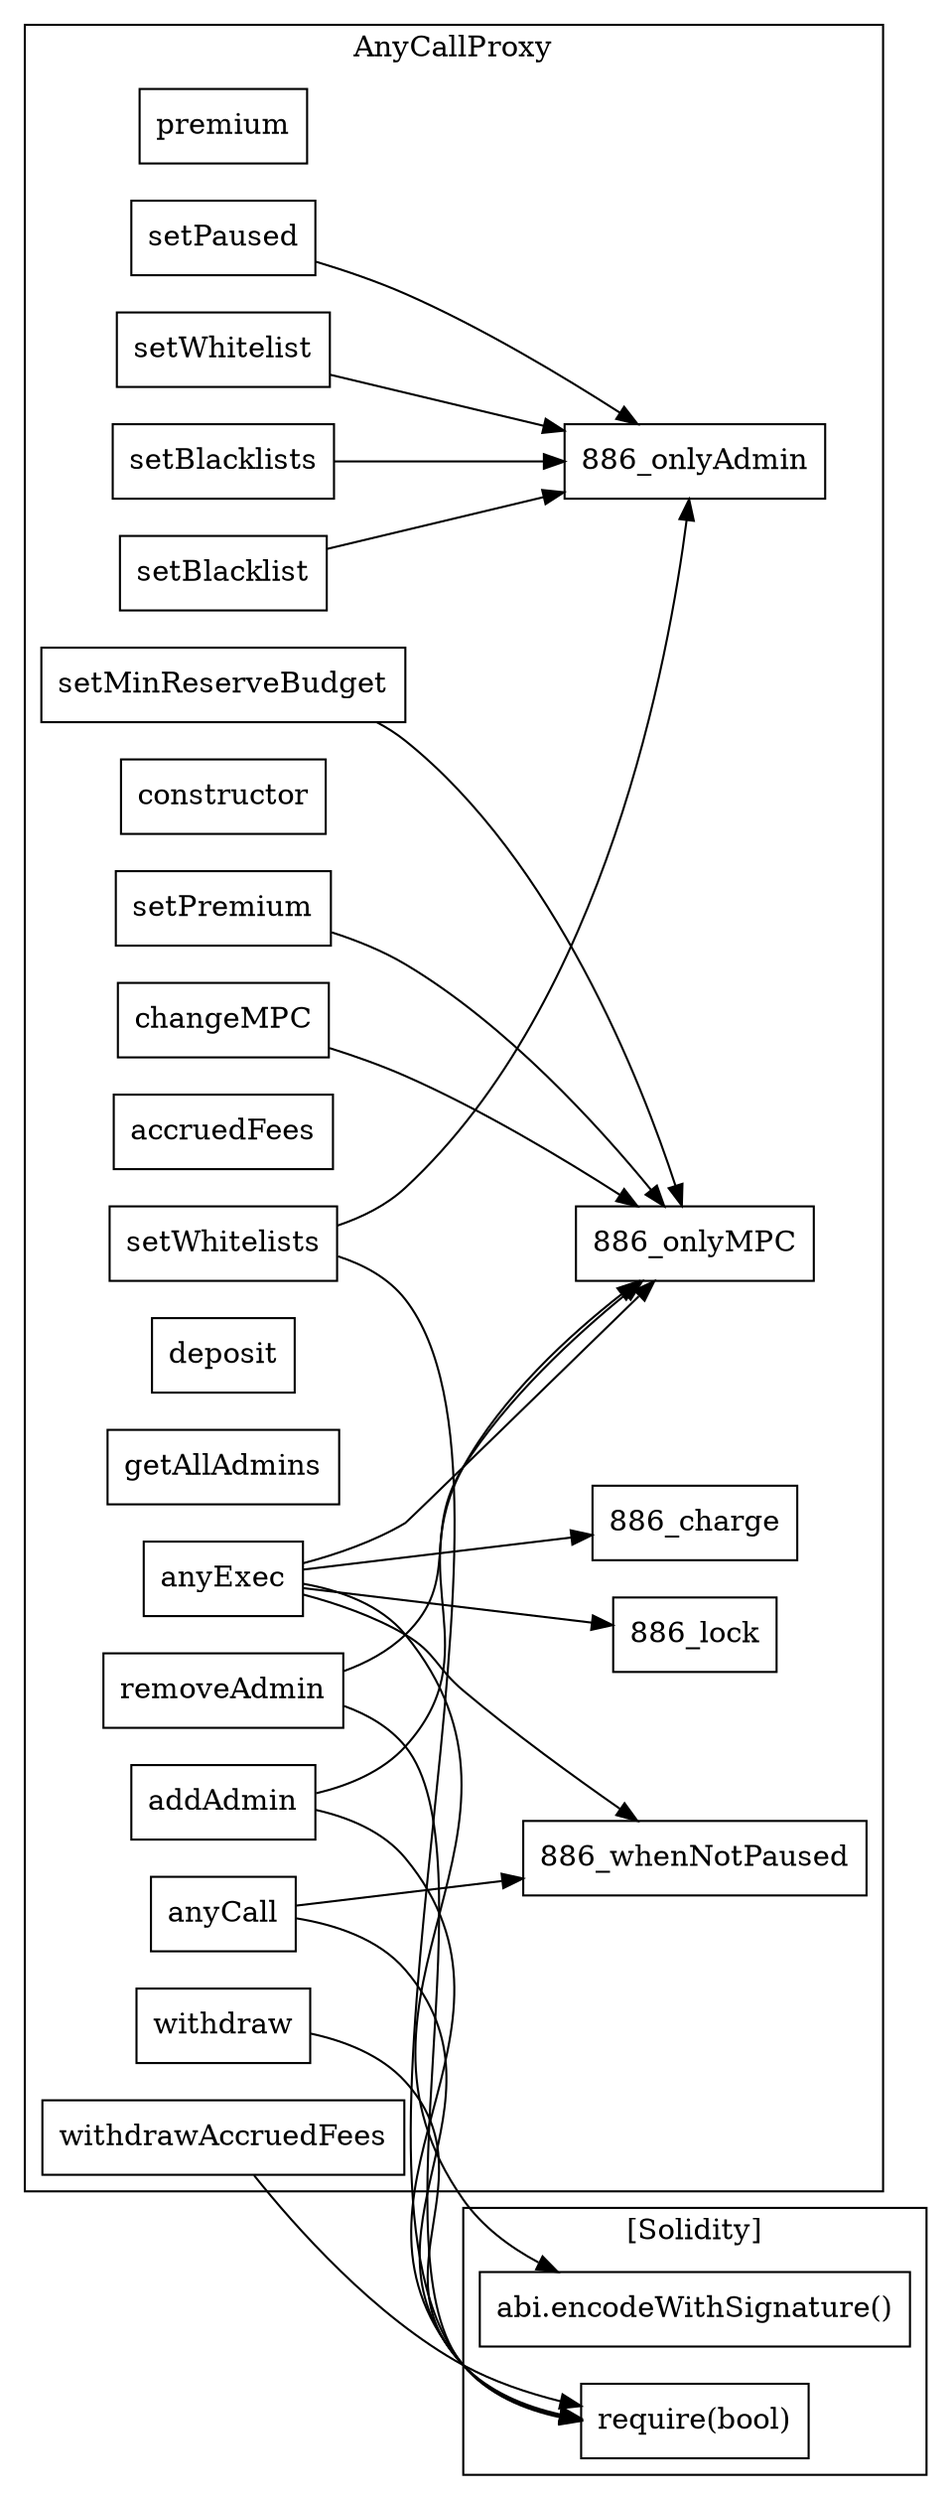 strict digraph {
rankdir="LR"
node [shape=box]
subgraph cluster_886_AnyCallProxy {
label = "AnyCallProxy"
"886_premium" [label="premium"]
"886_setWhitelist" [label="setWhitelist"]
"886_removeAdmin" [label="removeAdmin"]
"886_anyCall" [label="anyCall"]
"886_withdrawAccruedFees" [label="withdrawAccruedFees"]
"886_setBlacklists" [label="setBlacklists"]
"886_constructor" [label="constructor"]
"886_setPremium" [label="setPremium"]
"886_changeMPC" [label="changeMPC"]
"886_accruedFees" [label="accruedFees"]
"886_withdraw" [label="withdraw"]
"886_deposit" [label="deposit"]
"886_getAllAdmins" [label="getAllAdmins"]
"886_setWhitelists" [label="setWhitelists"]
"886_setBlacklist" [label="setBlacklist"]
"886_setMinReserveBudget" [label="setMinReserveBudget"]
"886_setPaused" [label="setPaused"]
"886_anyExec" [label="anyExec"]
"886_addAdmin" [label="addAdmin"]
"886_anyExec" -> "886_onlyMPC"
"886_removeAdmin" -> "886_onlyMPC"
"886_setPaused" -> "886_onlyAdmin"
"886_setBlacklists" -> "886_onlyAdmin"
"886_anyExec" -> "886_whenNotPaused"
"886_setWhitelists" -> "886_onlyAdmin"
"886_anyExec" -> "886_charge"
"886_setBlacklist" -> "886_onlyAdmin"
"886_changeMPC" -> "886_onlyMPC"
"886_setWhitelist" -> "886_onlyAdmin"
"886_setPremium" -> "886_onlyMPC"
"886_setMinReserveBudget" -> "886_onlyMPC"
"886_anyCall" -> "886_whenNotPaused"
"886_addAdmin" -> "886_onlyMPC"
"886_anyExec" -> "886_lock"
}subgraph cluster_solidity {
label = "[Solidity]"
"abi.encodeWithSignature()" 
"require(bool)" 
"886_addAdmin" -> "require(bool)"
"886_withdraw" -> "require(bool)"
"886_anyCall" -> "require(bool)"
"886_removeAdmin" -> "require(bool)"
"886_withdrawAccruedFees" -> "require(bool)"
"886_setWhitelists" -> "require(bool)"
"886_anyExec" -> "abi.encodeWithSignature()"
}
}